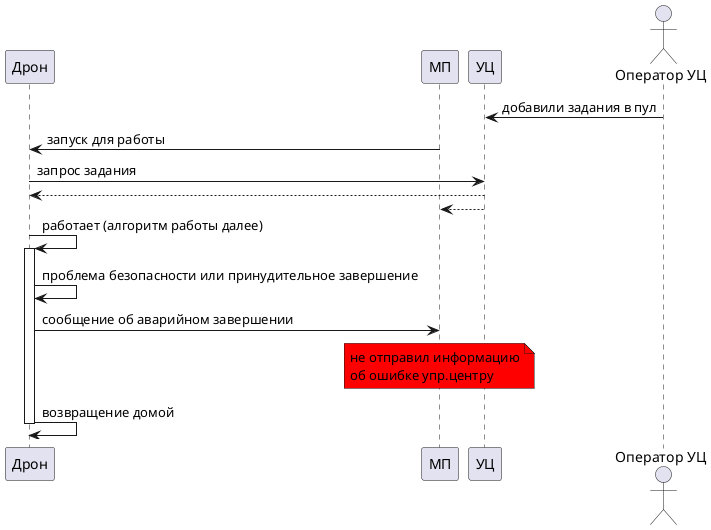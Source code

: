 @startuml

participant Drone as "Дрон"
participant Mobile as "МП"

participant CC as "УЦ"
actor "Оператор УЦ" as u_cc

u_cc -> CC: добавили задания в пул
Mobile -> Drone: запуск для работы
Drone -> CC: запрос задания
CC --> Drone
CC--> Mobile

Drone -> Drone++: работает (алгоритм работы далее)
Drone -> Drone: проблема безопасности или принудительное завершение
Drone -> Mobile: сообщение об аварийном завершении
note over Mobile #red
не отправил информацию
об ошибке упр.центру
end note
Drone -> Drone--: возвращение домой


@enduml